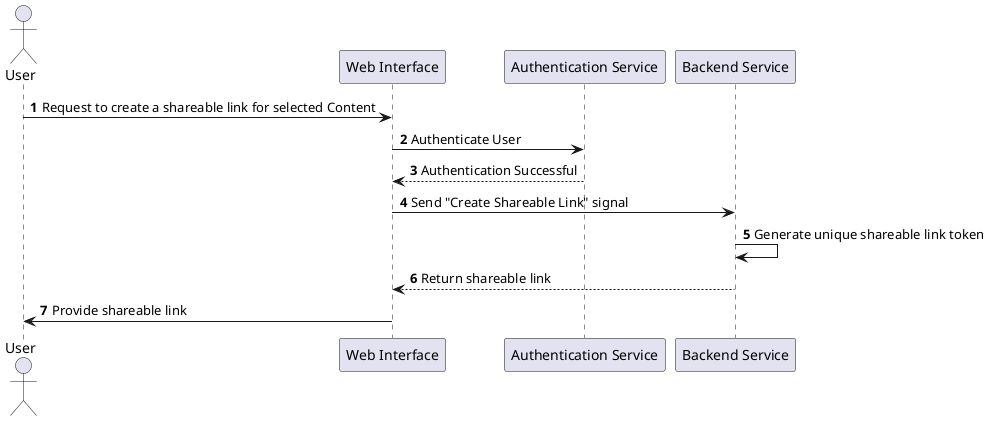 @startuml

autonumber

actor User
participant "Web Interface" as Web
participant "Authentication Service" as Auth
participant "Backend Service" as Backend

User -> Web: Request to create a shareable link for selected Content
Web -> Auth: Authenticate User
Auth --> Web: Authentication Successful
Web -> Backend: Send "Create Shareable Link" signal
Backend -> Backend: Generate unique shareable link token
Backend --> Web: Return shareable link
Web -> User: Provide shareable link

@enduml